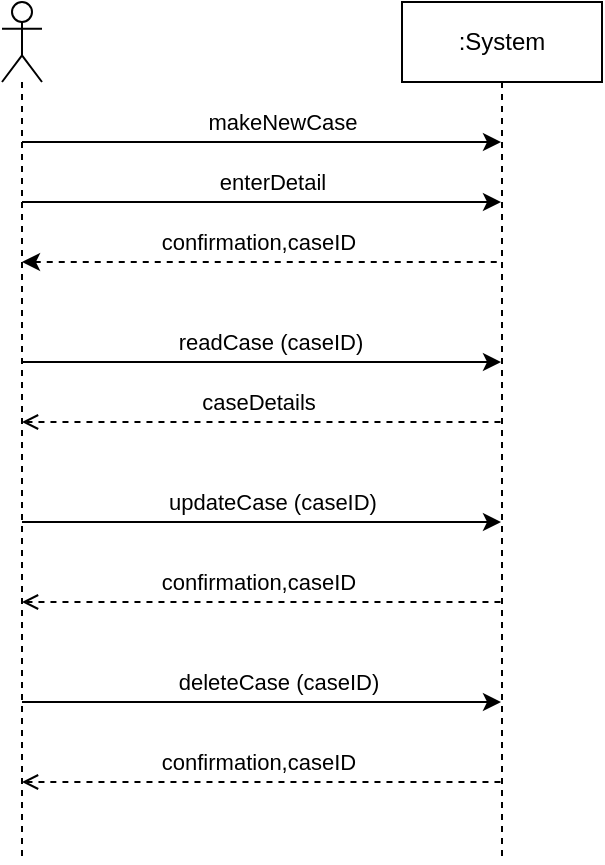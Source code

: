<mxfile version="13.9.7" type="device"><diagram id="or6SyTkp1RsC_whS1IMj" name="Page-1"><mxGraphModel dx="396" dy="728" grid="1" gridSize="10" guides="1" tooltips="1" connect="1" arrows="1" fold="1" page="1" pageScale="1" pageWidth="850" pageHeight="1100" math="0" shadow="0"><root><mxCell id="0"/><mxCell id="1" parent="0"/><mxCell id="JKMt3UcXxZQgqUgKRwni-3" value="" style="shape=umlLifeline;participant=umlActor;perimeter=lifelinePerimeter;whiteSpace=wrap;html=1;container=1;collapsible=0;recursiveResize=0;verticalAlign=top;spacingTop=36;outlineConnect=0;" vertex="1" parent="1"><mxGeometry x="170" y="240" width="20" height="430" as="geometry"/></mxCell><mxCell id="JKMt3UcXxZQgqUgKRwni-4" value=":System" style="shape=umlLifeline;perimeter=lifelinePerimeter;whiteSpace=wrap;html=1;container=1;collapsible=0;recursiveResize=0;outlineConnect=0;" vertex="1" parent="1"><mxGeometry x="370" y="240" width="100" height="430" as="geometry"/></mxCell><mxCell id="JKMt3UcXxZQgqUgKRwni-6" value="" style="endArrow=classic;html=1;" edge="1" parent="1" source="JKMt3UcXxZQgqUgKRwni-3" target="JKMt3UcXxZQgqUgKRwni-4"><mxGeometry width="50" height="50" relative="1" as="geometry"><mxPoint x="200" y="320" as="sourcePoint"/><mxPoint x="370" y="320" as="targetPoint"/><Array as="points"><mxPoint x="320" y="310"/></Array></mxGeometry></mxCell><mxCell id="JKMt3UcXxZQgqUgKRwni-9" value="makeNewCase" style="edgeLabel;html=1;align=center;verticalAlign=middle;resizable=0;points=[];" vertex="1" connectable="0" parent="JKMt3UcXxZQgqUgKRwni-6"><mxGeometry x="0.119" y="1" relative="1" as="geometry"><mxPoint x="-3.83" y="-9" as="offset"/></mxGeometry></mxCell><mxCell id="JKMt3UcXxZQgqUgKRwni-13" value="" style="endArrow=none;html=1;startArrow=classic;startFill=1;endFill=0;dashed=1;" edge="1" parent="1" source="JKMt3UcXxZQgqUgKRwni-3" target="JKMt3UcXxZQgqUgKRwni-4"><mxGeometry width="50" height="50" relative="1" as="geometry"><mxPoint x="190" y="380" as="sourcePoint"/><mxPoint x="329.5" y="380" as="targetPoint"/><Array as="points"><mxPoint x="210" y="370"/><mxPoint x="360" y="370"/></Array></mxGeometry></mxCell><mxCell id="JKMt3UcXxZQgqUgKRwni-14" value="confirmation,caseID" style="edgeLabel;html=1;align=center;verticalAlign=middle;resizable=0;points=[];" vertex="1" connectable="0" parent="JKMt3UcXxZQgqUgKRwni-13"><mxGeometry x="-0.035" y="1" relative="1" as="geometry"><mxPoint x="2.5" y="-9" as="offset"/></mxGeometry></mxCell><mxCell id="JKMt3UcXxZQgqUgKRwni-20" value="" style="endArrow=classic;html=1;" edge="1" parent="1" source="JKMt3UcXxZQgqUgKRwni-3" target="JKMt3UcXxZQgqUgKRwni-4"><mxGeometry width="50" height="50" relative="1" as="geometry"><mxPoint x="179.997" y="610" as="sourcePoint"/><mxPoint x="370.33" y="610" as="targetPoint"/><Array as="points"><mxPoint x="220" y="590"/><mxPoint x="310" y="590"/></Array></mxGeometry></mxCell><mxCell id="JKMt3UcXxZQgqUgKRwni-21" value="deleteCase (caseID)" style="edgeLabel;html=1;align=center;verticalAlign=middle;resizable=0;points=[];" vertex="1" connectable="0" parent="JKMt3UcXxZQgqUgKRwni-20"><mxGeometry x="0.119" y="1" relative="1" as="geometry"><mxPoint x="-6.66" y="-9" as="offset"/></mxGeometry></mxCell><mxCell id="JKMt3UcXxZQgqUgKRwni-22" value="" style="endArrow=none;html=1;startArrow=open;startFill=0;endFill=0;dashed=1;" edge="1" parent="1" target="JKMt3UcXxZQgqUgKRwni-4"><mxGeometry width="50" height="50" relative="1" as="geometry"><mxPoint x="180" y="630" as="sourcePoint"/><mxPoint x="374.83" y="650" as="targetPoint"/><Array as="points"><mxPoint x="200" y="630"/><mxPoint x="250" y="630"/></Array></mxGeometry></mxCell><mxCell id="JKMt3UcXxZQgqUgKRwni-23" value="confirmation,caseID" style="edgeLabel;html=1;align=center;verticalAlign=middle;resizable=0;points=[];" vertex="1" connectable="0" parent="JKMt3UcXxZQgqUgKRwni-22"><mxGeometry x="-0.035" y="1" relative="1" as="geometry"><mxPoint x="2.5" y="-9" as="offset"/></mxGeometry></mxCell><mxCell id="JKMt3UcXxZQgqUgKRwni-26" value="" style="endArrow=classic;html=1;" edge="1" parent="1" source="JKMt3UcXxZQgqUgKRwni-3" target="JKMt3UcXxZQgqUgKRwni-4"><mxGeometry width="50" height="50" relative="1" as="geometry"><mxPoint x="179.997" y="350" as="sourcePoint"/><mxPoint x="370" y="350" as="targetPoint"/><Array as="points"><mxPoint x="190" y="340"/><mxPoint x="320" y="340"/></Array></mxGeometry></mxCell><mxCell id="JKMt3UcXxZQgqUgKRwni-27" value="enterDetail" style="edgeLabel;html=1;align=center;verticalAlign=middle;resizable=0;points=[];" vertex="1" connectable="0" parent="JKMt3UcXxZQgqUgKRwni-26"><mxGeometry x="0.119" y="1" relative="1" as="geometry"><mxPoint x="-9.16" y="-9" as="offset"/></mxGeometry></mxCell><mxCell id="JKMt3UcXxZQgqUgKRwni-28" value="" style="endArrow=classic;html=1;" edge="1" parent="1" source="JKMt3UcXxZQgqUgKRwni-3" target="JKMt3UcXxZQgqUgKRwni-4"><mxGeometry width="50" height="50" relative="1" as="geometry"><mxPoint x="179.997" y="500" as="sourcePoint"/><mxPoint x="374.83" y="500" as="targetPoint"/><Array as="points"><mxPoint x="320.33" y="500"/></Array></mxGeometry></mxCell><mxCell id="JKMt3UcXxZQgqUgKRwni-29" value="updateCase (caseID)" style="edgeLabel;html=1;align=center;verticalAlign=middle;resizable=0;points=[];" vertex="1" connectable="0" parent="JKMt3UcXxZQgqUgKRwni-28"><mxGeometry x="0.119" y="1" relative="1" as="geometry"><mxPoint x="-9.16" y="-9" as="offset"/></mxGeometry></mxCell><mxCell id="JKMt3UcXxZQgqUgKRwni-30" value="" style="endArrow=none;html=1;startArrow=open;startFill=0;endFill=0;dashed=1;" edge="1" parent="1" target="JKMt3UcXxZQgqUgKRwni-4"><mxGeometry width="50" height="50" relative="1" as="geometry"><mxPoint x="179.997" y="540" as="sourcePoint"/><mxPoint x="374.83" y="540" as="targetPoint"/><Array as="points"><mxPoint x="230.33" y="540"/></Array></mxGeometry></mxCell><mxCell id="JKMt3UcXxZQgqUgKRwni-31" value="confirmation,caseID" style="edgeLabel;html=1;align=center;verticalAlign=middle;resizable=0;points=[];" vertex="1" connectable="0" parent="JKMt3UcXxZQgqUgKRwni-30"><mxGeometry x="-0.035" y="1" relative="1" as="geometry"><mxPoint x="2.5" y="-9" as="offset"/></mxGeometry></mxCell><mxCell id="JKMt3UcXxZQgqUgKRwni-32" value="" style="endArrow=classic;html=1;" edge="1" parent="1" source="JKMt3UcXxZQgqUgKRwni-3" target="JKMt3UcXxZQgqUgKRwni-4"><mxGeometry width="50" height="50" relative="1" as="geometry"><mxPoint x="260" y="440" as="sourcePoint"/><mxPoint x="310" y="390" as="targetPoint"/><Array as="points"><mxPoint x="200" y="420"/><mxPoint x="250" y="420"/><mxPoint x="330" y="420"/></Array></mxGeometry></mxCell><mxCell id="JKMt3UcXxZQgqUgKRwni-33" value="readCase (caseID)" style="edgeLabel;html=1;align=center;verticalAlign=middle;resizable=0;points=[];" vertex="1" connectable="0" parent="JKMt3UcXxZQgqUgKRwni-32"><mxGeometry x="0.032" y="1" relative="1" as="geometry"><mxPoint y="-9" as="offset"/></mxGeometry></mxCell><mxCell id="JKMt3UcXxZQgqUgKRwni-34" value="" style="endArrow=none;html=1;startArrow=open;startFill=0;endFill=0;dashed=1;" edge="1" parent="1" target="JKMt3UcXxZQgqUgKRwni-4"><mxGeometry width="50" height="50" relative="1" as="geometry"><mxPoint x="179.997" y="450" as="sourcePoint"/><mxPoint x="374.83" y="450" as="targetPoint"/><Array as="points"><mxPoint x="230.33" y="450"/></Array></mxGeometry></mxCell><mxCell id="JKMt3UcXxZQgqUgKRwni-35" value="caseDetails" style="edgeLabel;html=1;align=center;verticalAlign=middle;resizable=0;points=[];" vertex="1" connectable="0" parent="JKMt3UcXxZQgqUgKRwni-34"><mxGeometry x="-0.035" y="1" relative="1" as="geometry"><mxPoint x="2.5" y="-9" as="offset"/></mxGeometry></mxCell></root></mxGraphModel></diagram></mxfile>